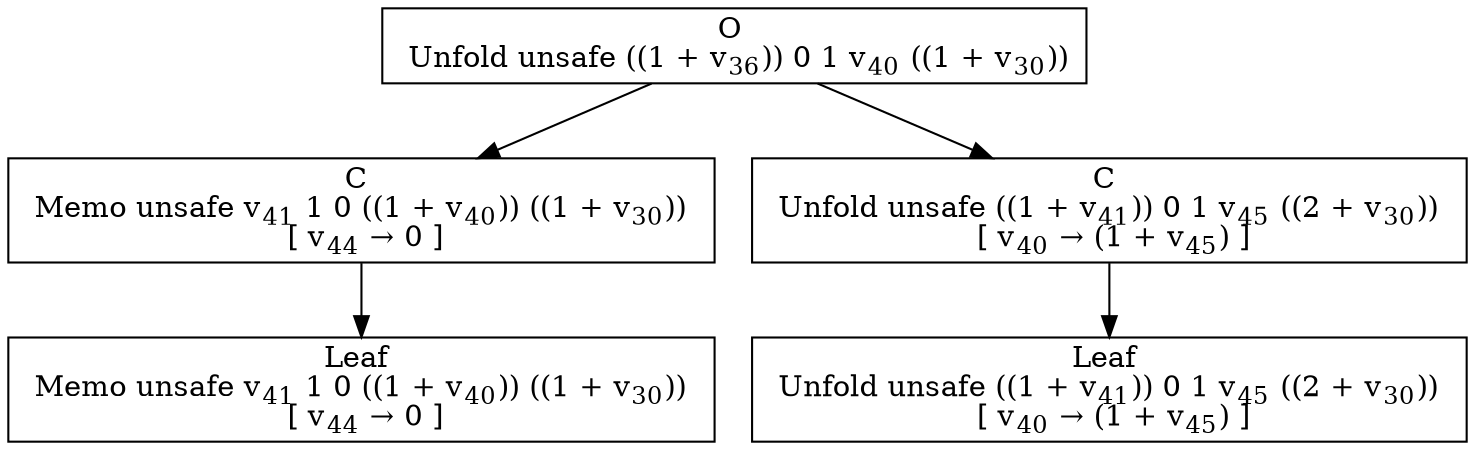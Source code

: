 digraph {
    graph [rankdir=TB
          ,bgcolor=transparent];
    node [shape=box
         ,fillcolor=white
         ,style=filled];
    0 [label=<O <BR/> Unfold unsafe ((1 + v<SUB>36</SUB>)) 0 1 v<SUB>40</SUB> ((1 + v<SUB>30</SUB>))>];
    1 [label=<C <BR/> Memo unsafe v<SUB>41</SUB> 1 0 ((1 + v<SUB>40</SUB>)) ((1 + v<SUB>30</SUB>)) <BR/>  [ v<SUB>44</SUB> &rarr; 0 ] >];
    2 [label=<C <BR/> Unfold unsafe ((1 + v<SUB>41</SUB>)) 0 1 v<SUB>45</SUB> ((2 + v<SUB>30</SUB>)) <BR/>  [ v<SUB>40</SUB> &rarr; (1 + v<SUB>45</SUB>) ] >];
    3 [label=<Leaf <BR/> Memo unsafe v<SUB>41</SUB> 1 0 ((1 + v<SUB>40</SUB>)) ((1 + v<SUB>30</SUB>)) <BR/>  [ v<SUB>44</SUB> &rarr; 0 ] >];
    4 [label=<Leaf <BR/> Unfold unsafe ((1 + v<SUB>41</SUB>)) 0 1 v<SUB>45</SUB> ((2 + v<SUB>30</SUB>)) <BR/>  [ v<SUB>40</SUB> &rarr; (1 + v<SUB>45</SUB>) ] >];
    0 -> 1 [label=""];
    0 -> 2 [label=""];
    1 -> 3 [label=""];
    2 -> 4 [label=""];
}